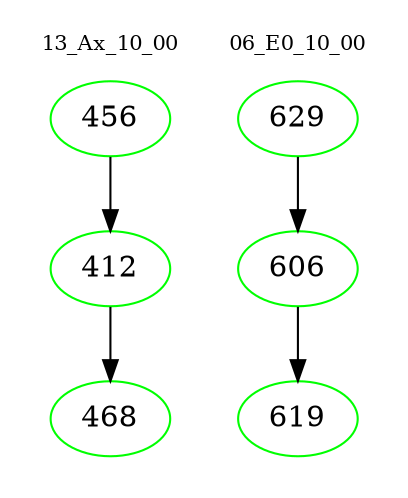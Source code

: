 digraph{
subgraph cluster_0 {
color = white
label = "13_Ax_10_00";
fontsize=10;
T0_456 [label="456", color="green"]
T0_456 -> T0_412 [color="black"]
T0_412 [label="412", color="green"]
T0_412 -> T0_468 [color="black"]
T0_468 [label="468", color="green"]
}
subgraph cluster_1 {
color = white
label = "06_E0_10_00";
fontsize=10;
T1_629 [label="629", color="green"]
T1_629 -> T1_606 [color="black"]
T1_606 [label="606", color="green"]
T1_606 -> T1_619 [color="black"]
T1_619 [label="619", color="green"]
}
}
